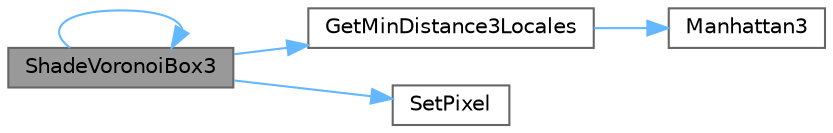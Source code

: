 digraph "ShadeVoronoiBox3"
{
 // LATEX_PDF_SIZE
  bgcolor="transparent";
  edge [fontname=Helvetica,fontsize=10,labelfontname=Helvetica,labelfontsize=10];
  node [fontname=Helvetica,fontsize=10,shape=box,height=0.2,width=0.4];
  rankdir="LR";
  Node1 [id="Node000001",label="ShadeVoronoiBox3",height=0.2,width=0.4,color="gray40", fillcolor="grey60", style="filled", fontcolor="black",tooltip=" "];
  Node1 -> Node2 [id="edge9_Node000001_Node000002",color="steelblue1",style="solid",tooltip=" "];
  Node2 [id="Node000002",label="GetMinDistance3Locales",height=0.2,width=0.4,color="grey40", fillcolor="white", style="filled",URL="$d5/d40/synthetic__image__generator_8c.html#ae17850a552864500c4f1e1f80b8add6a",tooltip=" "];
  Node2 -> Node3 [id="edge10_Node000002_Node000003",color="steelblue1",style="solid",tooltip=" "];
  Node3 [id="Node000003",label="Manhattan3",height=0.2,width=0.4,color="grey40", fillcolor="white", style="filled",URL="$d3/d2d/math__functions_8c.html#ace80df346398f6e153166e87cee41d47",tooltip=" "];
  Node1 -> Node4 [id="edge11_Node000001_Node000004",color="steelblue1",style="solid",tooltip=" "];
  Node4 [id="Node000004",label="SetPixel",height=0.2,width=0.4,color="grey40", fillcolor="white", style="filled",URL="$d3/d10/image_8c.html#aefaa1253ccc17864ac32b9d685b821d4",tooltip=" "];
  Node1 -> Node1 [id="edge12_Node000001_Node000001",color="steelblue1",style="solid",tooltip=" "];
}
